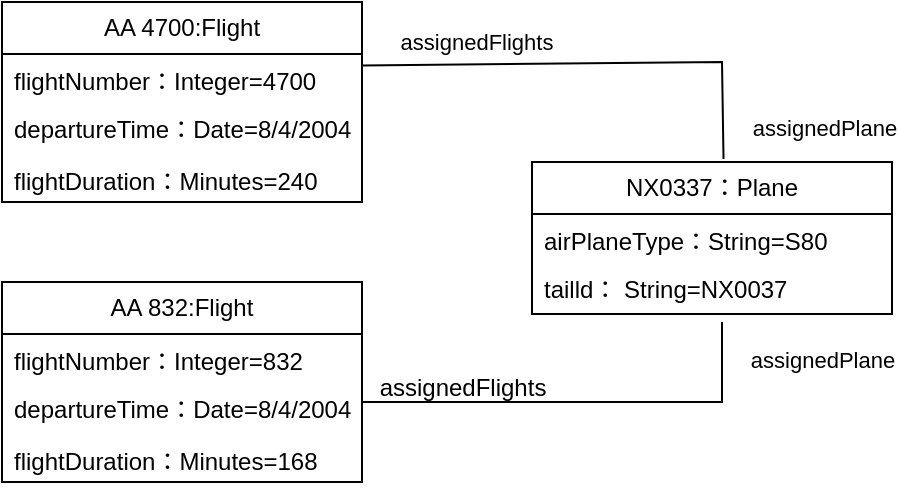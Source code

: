 <mxfile version="21.8.2" type="github">
  <diagram name="第 1 页" id="ZNkqyjCpcr9Y3xrDaqb5">
    <mxGraphModel dx="622" dy="451" grid="1" gridSize="10" guides="1" tooltips="1" connect="1" arrows="1" fold="1" page="1" pageScale="1" pageWidth="1169" pageHeight="1654" math="0" shadow="0">
      <root>
        <mxCell id="0" />
        <mxCell id="1" parent="0" />
        <mxCell id="-1e2mHGt49dSJ3i8rhyD-5" value="AA 4700:Flight" style="swimlane;fontStyle=0;childLayout=stackLayout;horizontal=1;startSize=26;fillColor=none;horizontalStack=0;resizeParent=1;resizeParentMax=0;resizeLast=0;collapsible=1;marginBottom=0;whiteSpace=wrap;html=1;" vertex="1" parent="1">
          <mxGeometry x="320" y="90" width="180" height="100" as="geometry" />
        </mxCell>
        <mxCell id="-1e2mHGt49dSJ3i8rhyD-6" value="flightNumber：Integer=4700" style="text;strokeColor=none;fillColor=none;align=left;verticalAlign=top;spacingLeft=4;spacingRight=4;overflow=hidden;rotatable=0;points=[[0,0.5],[1,0.5]];portConstraint=eastwest;whiteSpace=wrap;html=1;" vertex="1" parent="-1e2mHGt49dSJ3i8rhyD-5">
          <mxGeometry y="26" width="180" height="24" as="geometry" />
        </mxCell>
        <mxCell id="-1e2mHGt49dSJ3i8rhyD-7" value="departureTime：Date=8/4/2004" style="text;strokeColor=none;fillColor=none;align=left;verticalAlign=top;spacingLeft=4;spacingRight=4;overflow=hidden;rotatable=0;points=[[0,0.5],[1,0.5]];portConstraint=eastwest;whiteSpace=wrap;html=1;" vertex="1" parent="-1e2mHGt49dSJ3i8rhyD-5">
          <mxGeometry y="50" width="180" height="26" as="geometry" />
        </mxCell>
        <mxCell id="-1e2mHGt49dSJ3i8rhyD-8" value="flightDuration：Minutes=240" style="text;strokeColor=none;fillColor=none;align=left;verticalAlign=top;spacingLeft=4;spacingRight=4;overflow=hidden;rotatable=0;points=[[0,0.5],[1,0.5]];portConstraint=eastwest;whiteSpace=wrap;html=1;" vertex="1" parent="-1e2mHGt49dSJ3i8rhyD-5">
          <mxGeometry y="76" width="180" height="24" as="geometry" />
        </mxCell>
        <mxCell id="-1e2mHGt49dSJ3i8rhyD-9" value="AA 832:Flight" style="swimlane;fontStyle=0;childLayout=stackLayout;horizontal=1;startSize=26;fillColor=none;horizontalStack=0;resizeParent=1;resizeParentMax=0;resizeLast=0;collapsible=1;marginBottom=0;whiteSpace=wrap;html=1;" vertex="1" parent="1">
          <mxGeometry x="320" y="230" width="180" height="100" as="geometry" />
        </mxCell>
        <mxCell id="-1e2mHGt49dSJ3i8rhyD-10" value="flightNumber：Integer=832" style="text;strokeColor=none;fillColor=none;align=left;verticalAlign=top;spacingLeft=4;spacingRight=4;overflow=hidden;rotatable=0;points=[[0,0.5],[1,0.5]];portConstraint=eastwest;whiteSpace=wrap;html=1;" vertex="1" parent="-1e2mHGt49dSJ3i8rhyD-9">
          <mxGeometry y="26" width="180" height="24" as="geometry" />
        </mxCell>
        <mxCell id="-1e2mHGt49dSJ3i8rhyD-11" value="departureTime：Date=8/4/2004" style="text;strokeColor=none;fillColor=none;align=left;verticalAlign=top;spacingLeft=4;spacingRight=4;overflow=hidden;rotatable=0;points=[[0,0.5],[1,0.5]];portConstraint=eastwest;whiteSpace=wrap;html=1;" vertex="1" parent="-1e2mHGt49dSJ3i8rhyD-9">
          <mxGeometry y="50" width="180" height="26" as="geometry" />
        </mxCell>
        <mxCell id="-1e2mHGt49dSJ3i8rhyD-12" value="flightDuration：Minutes=168" style="text;strokeColor=none;fillColor=none;align=left;verticalAlign=top;spacingLeft=4;spacingRight=4;overflow=hidden;rotatable=0;points=[[0,0.5],[1,0.5]];portConstraint=eastwest;whiteSpace=wrap;html=1;" vertex="1" parent="-1e2mHGt49dSJ3i8rhyD-9">
          <mxGeometry y="76" width="180" height="24" as="geometry" />
        </mxCell>
        <mxCell id="-1e2mHGt49dSJ3i8rhyD-13" value="NX0337：Plane" style="swimlane;fontStyle=0;childLayout=stackLayout;horizontal=1;startSize=26;fillColor=none;horizontalStack=0;resizeParent=1;resizeParentMax=0;resizeLast=0;collapsible=1;marginBottom=0;whiteSpace=wrap;html=1;" vertex="1" parent="1">
          <mxGeometry x="585" y="170" width="180" height="76" as="geometry" />
        </mxCell>
        <mxCell id="-1e2mHGt49dSJ3i8rhyD-14" value="airPlaneType：String=S80" style="text;strokeColor=none;fillColor=none;align=left;verticalAlign=top;spacingLeft=4;spacingRight=4;overflow=hidden;rotatable=0;points=[[0,0.5],[1,0.5]];portConstraint=eastwest;whiteSpace=wrap;html=1;" vertex="1" parent="-1e2mHGt49dSJ3i8rhyD-13">
          <mxGeometry y="26" width="180" height="24" as="geometry" />
        </mxCell>
        <mxCell id="-1e2mHGt49dSJ3i8rhyD-15" value="tailld： String=NX0037" style="text;strokeColor=none;fillColor=none;align=left;verticalAlign=top;spacingLeft=4;spacingRight=4;overflow=hidden;rotatable=0;points=[[0,0.5],[1,0.5]];portConstraint=eastwest;whiteSpace=wrap;html=1;" vertex="1" parent="-1e2mHGt49dSJ3i8rhyD-13">
          <mxGeometry y="50" width="180" height="26" as="geometry" />
        </mxCell>
        <mxCell id="-1e2mHGt49dSJ3i8rhyD-17" value="" style="endArrow=none;html=1;rounded=0;" edge="1" parent="1">
          <mxGeometry width="50" height="50" relative="1" as="geometry">
            <mxPoint x="500" y="290" as="sourcePoint" />
            <mxPoint x="680" y="250" as="targetPoint" />
            <Array as="points">
              <mxPoint x="680" y="290" />
            </Array>
          </mxGeometry>
        </mxCell>
        <mxCell id="-1e2mHGt49dSJ3i8rhyD-22" value="assignedPlane" style="edgeLabel;html=1;align=center;verticalAlign=middle;resizable=0;points=[];" vertex="1" connectable="0" parent="-1e2mHGt49dSJ3i8rhyD-17">
          <mxGeometry x="0.832" y="-3" relative="1" as="geometry">
            <mxPoint x="47" as="offset" />
          </mxGeometry>
        </mxCell>
        <mxCell id="-1e2mHGt49dSJ3i8rhyD-18" value="" style="endArrow=none;html=1;rounded=0;entryX=0.532;entryY=-0.02;entryDx=0;entryDy=0;entryPerimeter=0;exitX=0.998;exitY=0.241;exitDx=0;exitDy=0;exitPerimeter=0;" edge="1" parent="1" source="-1e2mHGt49dSJ3i8rhyD-6" target="-1e2mHGt49dSJ3i8rhyD-13">
          <mxGeometry width="50" height="50" relative="1" as="geometry">
            <mxPoint x="510" y="120" as="sourcePoint" />
            <mxPoint x="660" y="100" as="targetPoint" />
            <Array as="points">
              <mxPoint x="680" y="120" />
            </Array>
          </mxGeometry>
        </mxCell>
        <mxCell id="-1e2mHGt49dSJ3i8rhyD-19" value="assignedPlane" style="edgeLabel;html=1;align=center;verticalAlign=middle;resizable=0;points=[];" vertex="1" connectable="0" parent="-1e2mHGt49dSJ3i8rhyD-18">
          <mxGeometry x="0.81" y="1" relative="1" as="geometry">
            <mxPoint x="49" y="6" as="offset" />
          </mxGeometry>
        </mxCell>
        <mxCell id="-1e2mHGt49dSJ3i8rhyD-20" value="assignedFlights" style="edgeLabel;html=1;align=center;verticalAlign=middle;resizable=0;points=[];" vertex="1" connectable="0" parent="-1e2mHGt49dSJ3i8rhyD-18">
          <mxGeometry x="-0.497" y="-2" relative="1" as="geometry">
            <mxPoint y="-13" as="offset" />
          </mxGeometry>
        </mxCell>
        <mxCell id="-1e2mHGt49dSJ3i8rhyD-21" value="assignedFlights" style="text;html=1;align=center;verticalAlign=middle;resizable=0;points=[];autosize=1;strokeColor=none;fillColor=none;" vertex="1" parent="1">
          <mxGeometry x="495" y="268" width="110" height="30" as="geometry" />
        </mxCell>
      </root>
    </mxGraphModel>
  </diagram>
</mxfile>
